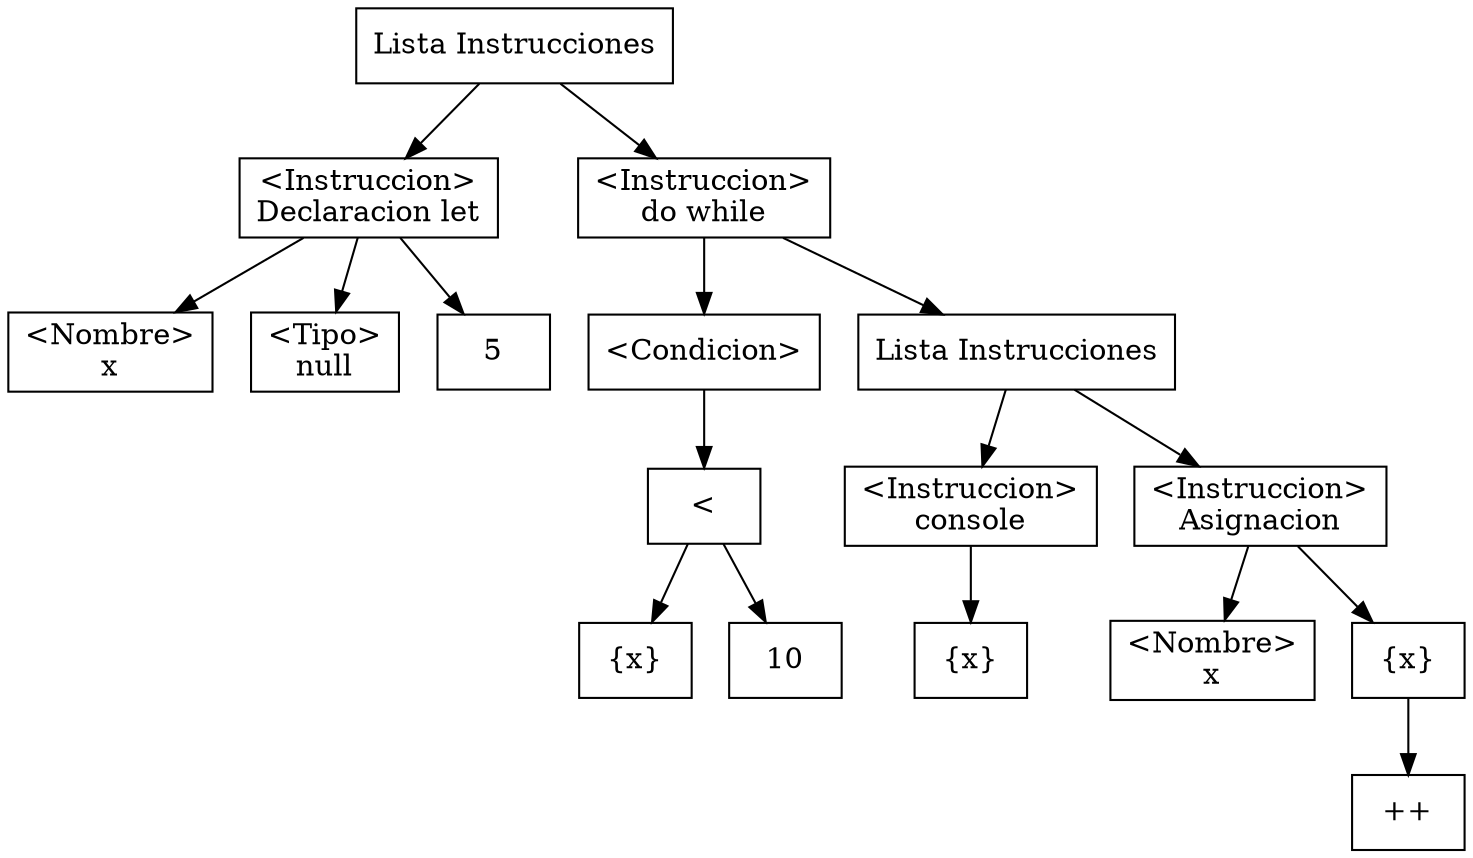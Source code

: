 digraph G {
node[shape=box];
        node_1_1_[label="Lista Instrucciones"];        
        node_1_1_->node_2_5_;
        node_2_5_[label="\<Instruccion\>\nDeclaracion let"];
        node_2_5_1[label="\<Nombre\>\nx"];
        node_2_5_2[label="\<Tipo\>\nnull"];
        node_2_5_->node_2_5_1
        node_2_5_->node_2_5_2
        node_2_5_->
        node_2_11_;
        node_2_11_[label="5"];node_1_1_->node_3_5_;
        node_3_5_[label="\<Instruccion\>\ndo while"];
        node_3_5_1[label="\<Condicion\>"];
        node_3_5_->node_3_5_1;
        node_3_5_1->
        node_6_13_;
        node_6_13_[label="\<"];
        node_6_13_->
        node_6_12_;
        node_6_12_[label="{x}"];
        
        node_6_13_->
        node_6_14_;
        node_6_14_[label="10"];
        
        node_3_5_->node_3_7_;        
        
        node_3_7_[label="Lista Instrucciones"];        
        node_3_7_->node_4_9_;
        node_4_9_[label="\<Instruccion\>\nconsole"];node_4_9_->
        node_4_21_;
        node_4_21_[label="{x}"];
        node_3_7_->node_5_9_;
        node_5_9_[label="\<Instruccion\>\nAsignacion"];
        node_5_9_1[label="\<Nombre\>\nx"];
        node_5_9_->node_5_9_1;
        node_5_9_->
        /**/node_5_13_1;
        node_5_13_1[label="{x}"];
        node_5_13_[label="++"];
        node_5_13_1->node_5_13_;
        
        
}